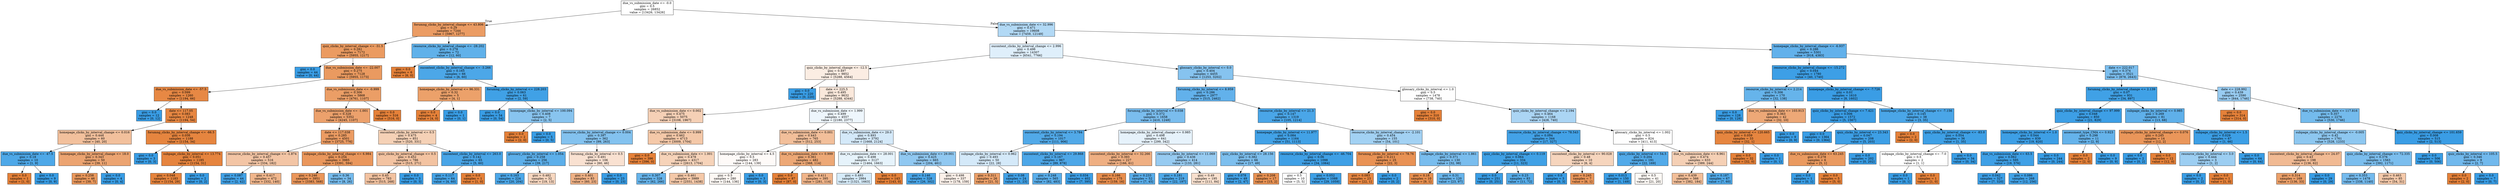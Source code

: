 digraph Tree {
node [shape=box, style="filled", color="black"] ;
0 [label="due_vs_submission_date <= -0.0\ngini = 0.5\nsamples = 26852\nvalue = [13426, 13426]", fillcolor="#e5813900"] ;
1 [label="forumng_clicks_by_interval_change <= 43.806\ngini = 0.29\nsamples = 7244\nvalue = [5967, 1277]", fillcolor="#e58139c8"] ;
0 -> 1 [labeldistance=2.5, labelangle=45, headlabel="True"] ;
2 [label="quiz_clicks_by_interval_change <= -31.5\ngini = 0.282\nsamples = 7172\nvalue = [5955, 1217]", fillcolor="#e58139cb"] ;
1 -> 2 ;
3 [label="gini = 0.0\nsamples = 44\nvalue = [0, 44]", fillcolor="#399de5ff"] ;
2 -> 3 ;
4 [label="due_vs_submission_date <= -22.007\ngini = 0.275\nsamples = 7128\nvalue = [5955, 1173]", fillcolor="#e58139cd"] ;
2 -> 4 ;
5 [label="due_vs_submission_date <= -57.5\ngini = 0.099\nsamples = 1260\nvalue = [1194, 66]", fillcolor="#e58139f1"] ;
4 -> 5 ;
6 [label="gini = 0.0\nsamples = 12\nvalue = [0, 12]", fillcolor="#399de5ff"] ;
5 -> 6 ;
7 [label="date <= 117.05\ngini = 0.083\nsamples = 1248\nvalue = [1194, 54]", fillcolor="#e58139f3"] ;
5 -> 7 ;
8 [label="homepage_clicks_by_interval_change <= 0.016\ngini = 0.444\nsamples = 60\nvalue = [40, 20]", fillcolor="#e581397f"] ;
7 -> 8 ;
9 [label="due_vs_submission_date <= -47.5\ngini = 0.18\nsamples = 10\nvalue = [1, 9]", fillcolor="#399de5e3"] ;
8 -> 9 ;
10 [label="gini = 0.0\nsamples = 1\nvalue = [1, 0]", fillcolor="#e58139ff"] ;
9 -> 10 ;
11 [label="gini = 0.0\nsamples = 9\nvalue = [0, 9]", fillcolor="#399de5ff"] ;
9 -> 11 ;
12 [label="homepage_clicks_by_interval_change <= 18.0\ngini = 0.343\nsamples = 50\nvalue = [39, 11]", fillcolor="#e58139b7"] ;
8 -> 12 ;
13 [label="gini = 0.258\nsamples = 46\nvalue = [39, 7]", fillcolor="#e58139d1"] ;
12 -> 13 ;
14 [label="gini = 0.0\nsamples = 4\nvalue = [0, 4]", fillcolor="#399de5ff"] ;
12 -> 14 ;
15 [label="forumng_clicks_by_interval_change <= -66.5\ngini = 0.056\nsamples = 1188\nvalue = [1154, 34]", fillcolor="#e58139f7"] ;
7 -> 15 ;
16 [label="gini = 0.0\nsamples = 3\nvalue = [0, 3]", fillcolor="#399de5ff"] ;
15 -> 16 ;
17 [label="subpage_clicks_by_interval <= 13.774\ngini = 0.051\nsamples = 1185\nvalue = [1154, 31]", fillcolor="#e58139f8"] ;
15 -> 17 ;
18 [label="gini = 0.048\nsamples = 1183\nvalue = [1154, 29]", fillcolor="#e58139f9"] ;
17 -> 18 ;
19 [label="gini = 0.0\nsamples = 2\nvalue = [0, 2]", fillcolor="#399de5ff"] ;
17 -> 19 ;
20 [label="due_vs_submission_date <= -0.999\ngini = 0.306\nsamples = 5868\nvalue = [4761, 1107]", fillcolor="#e58139c4"] ;
4 -> 20 ;
21 [label="due_vs_submission_date <= -1.001\ngini = 0.328\nsamples = 5352\nvalue = [4245, 1107]", fillcolor="#e58139bd"] ;
20 -> 21 ;
22 [label="date <= 117.038\ngini = 0.285\nsamples = 4501\nvalue = [3725, 776]", fillcolor="#e58139ca"] ;
21 -> 22 ;
23 [label="resource_clicks_by_interval_change <= -1.874\ngini = 0.457\nsamples = 516\nvalue = [334, 182]", fillcolor="#e5813974"] ;
22 -> 23 ;
24 [label="gini = 0.087\nsamples = 44\nvalue = [2, 42]", fillcolor="#399de5f3"] ;
23 -> 24 ;
25 [label="gini = 0.417\nsamples = 472\nvalue = [332, 140]", fillcolor="#e5813993"] ;
23 -> 25 ;
26 [label="subpage_clicks_by_interval_change <= 6.984\ngini = 0.254\nsamples = 3985\nvalue = [3391, 594]", fillcolor="#e58139d2"] ;
22 -> 26 ;
27 [label="gini = 0.246\nsamples = 3951\nvalue = [3383, 568]", fillcolor="#e58139d4"] ;
26 -> 27 ;
28 [label="gini = 0.36\nsamples = 34\nvalue = [8, 26]", fillcolor="#399de5b1"] ;
26 -> 28 ;
29 [label="oucontent_clicks_by_interval <= 0.5\ngini = 0.475\nsamples = 851\nvalue = [520, 331]", fillcolor="#e581395d"] ;
21 -> 29 ;
30 [label="quiz_clicks_by_interval_change <= 0.5\ngini = 0.452\nsamples = 786\nvalue = [515, 271]", fillcolor="#e5813979"] ;
29 -> 30 ;
31 [label="gini = 0.45\nsamples = 783\nvalue = [515, 268]", fillcolor="#e581397a"] ;
30 -> 31 ;
32 [label="gini = 0.0\nsamples = 3\nvalue = [0, 3]", fillcolor="#399de5ff"] ;
30 -> 32 ;
33 [label="oucontent_clicks_by_interval <= 263.0\ngini = 0.142\nsamples = 65\nvalue = [5, 60]", fillcolor="#399de5ea"] ;
29 -> 33 ;
34 [label="gini = 0.117\nsamples = 64\nvalue = [4, 60]", fillcolor="#399de5ee"] ;
33 -> 34 ;
35 [label="gini = 0.0\nsamples = 1\nvalue = [1, 0]", fillcolor="#e58139ff"] ;
33 -> 35 ;
36 [label="gini = 0.0\nsamples = 516\nvalue = [516, 0]", fillcolor="#e58139ff"] ;
20 -> 36 ;
37 [label="resource_clicks_by_interval_change <= -28.202\ngini = 0.278\nsamples = 72\nvalue = [12, 60]", fillcolor="#399de5cc"] ;
1 -> 37 ;
38 [label="gini = 0.0\nsamples = 6\nvalue = [6, 0]", fillcolor="#e58139ff"] ;
37 -> 38 ;
39 [label="oucontent_clicks_by_interval_change <= -3.266\ngini = 0.165\nsamples = 66\nvalue = [6, 60]", fillcolor="#399de5e6"] ;
37 -> 39 ;
40 [label="homepage_clicks_by_interval <= 96.331\ngini = 0.32\nsamples = 5\nvalue = [4, 1]", fillcolor="#e58139bf"] ;
39 -> 40 ;
41 [label="gini = 0.0\nsamples = 4\nvalue = [4, 0]", fillcolor="#e58139ff"] ;
40 -> 41 ;
42 [label="gini = 0.0\nsamples = 1\nvalue = [0, 1]", fillcolor="#399de5ff"] ;
40 -> 42 ;
43 [label="forumng_clicks_by_interval <= 228.203\ngini = 0.063\nsamples = 61\nvalue = [2, 59]", fillcolor="#399de5f6"] ;
39 -> 43 ;
44 [label="gini = 0.0\nsamples = 54\nvalue = [0, 54]", fillcolor="#399de5ff"] ;
43 -> 44 ;
45 [label="homepage_clicks_by_interval <= 100.094\ngini = 0.408\nsamples = 7\nvalue = [2, 5]", fillcolor="#399de599"] ;
43 -> 45 ;
46 [label="gini = 0.0\nsamples = 2\nvalue = [2, 0]", fillcolor="#e58139ff"] ;
45 -> 46 ;
47 [label="gini = 0.0\nsamples = 5\nvalue = [0, 5]", fillcolor="#399de5ff"] ;
45 -> 47 ;
48 [label="due_vs_submission_date <= 32.996\ngini = 0.471\nsamples = 19608\nvalue = [7459, 12149]", fillcolor="#399de562"] ;
0 -> 48 [labeldistance=2.5, labelangle=-45, headlabel="False"] ;
49 [label="oucontent_clicks_by_interval_change <= 2.996\ngini = 0.496\nsamples = 14307\nvalue = [6541, 7766]", fillcolor="#399de528"] ;
48 -> 49 ;
50 [label="quiz_clicks_by_interval_change <= -12.5\ngini = 0.497\nsamples = 9852\nvalue = [5288, 4564]", fillcolor="#e5813923"] ;
49 -> 50 ;
51 [label="gini = 0.0\nsamples = 220\nvalue = [0, 220]", fillcolor="#399de5ff"] ;
50 -> 51 ;
52 [label="date <= 225.5\ngini = 0.495\nsamples = 9632\nvalue = [5288, 4344]", fillcolor="#e581392e"] ;
50 -> 52 ;
53 [label="due_vs_submission_date <= 0.002\ngini = 0.475\nsamples = 5075\nvalue = [3108, 1967]", fillcolor="#e581395e"] ;
52 -> 53 ;
54 [label="resource_clicks_by_interval_change <= 0.004\ngini = 0.397\nsamples = 362\nvalue = [99, 263]", fillcolor="#399de59f"] ;
53 -> 54 ;
55 [label="glossary_clicks_by_interval <= 1.054\ngini = 0.258\nsamples = 256\nvalue = [39, 217]", fillcolor="#399de5d1"] ;
54 -> 55 ;
56 [label="gini = 0.163\nsamples = 224\nvalue = [20, 204]", fillcolor="#399de5e6"] ;
55 -> 56 ;
57 [label="gini = 0.482\nsamples = 32\nvalue = [19, 13]", fillcolor="#e5813951"] ;
55 -> 57 ;
58 [label="forumng_clicks_by_interval <= 0.5\ngini = 0.491\nsamples = 106\nvalue = [60, 46]", fillcolor="#e581393b"] ;
54 -> 58 ;
59 [label="gini = 0.401\nsamples = 83\nvalue = [60, 23]", fillcolor="#e581399d"] ;
58 -> 59 ;
60 [label="gini = 0.0\nsamples = 23\nvalue = [0, 23]", fillcolor="#399de5ff"] ;
58 -> 60 ;
61 [label="due_vs_submission_date <= 0.999\ngini = 0.462\nsamples = 4713\nvalue = [3009, 1704]", fillcolor="#e581396f"] ;
53 -> 61 ;
62 [label="gini = 0.0\nsamples = 396\nvalue = [396, 0]", fillcolor="#e58139ff"] ;
61 -> 62 ;
63 [label="due_vs_submission_date <= 1.001\ngini = 0.478\nsamples = 4317\nvalue = [2613, 1704]", fillcolor="#e5813959"] ;
61 -> 63 ;
64 [label="gini = 0.307\nsamples = 328\nvalue = [62, 266]", fillcolor="#399de5c4"] ;
63 -> 64 ;
65 [label="gini = 0.461\nsamples = 3989\nvalue = [2551, 1438]", fillcolor="#e581396f"] ;
63 -> 65 ;
66 [label="due_vs_submission_date <= 1.999\ngini = 0.499\nsamples = 4557\nvalue = [2180, 2377]", fillcolor="#399de515"] ;
52 -> 66 ;
67 [label="due_vs_submission_date <= 0.001\ngini = 0.443\nsamples = 765\nvalue = [512, 253]", fillcolor="#e5813981"] ;
66 -> 67 ;
68 [label="homepage_clicks_by_interval <= 4.5\ngini = 0.5\nsamples = 283\nvalue = [144, 139]", fillcolor="#e5813909"] ;
67 -> 68 ;
69 [label="gini = 0.5\nsamples = 280\nvalue = [144, 136]", fillcolor="#e581390e"] ;
68 -> 69 ;
70 [label="gini = 0.0\nsamples = 3\nvalue = [0, 3]", fillcolor="#399de5ff"] ;
68 -> 70 ;
71 [label="due_vs_submission_date <= 0.999\ngini = 0.361\nsamples = 482\nvalue = [368, 114]", fillcolor="#e58139b0"] ;
67 -> 71 ;
72 [label="gini = 0.0\nsamples = 87\nvalue = [87, 0]", fillcolor="#e58139ff"] ;
71 -> 72 ;
73 [label="gini = 0.411\nsamples = 395\nvalue = [281, 114]", fillcolor="#e5813998"] ;
71 -> 73 ;
74 [label="due_vs_submission_date <= 29.0\ngini = 0.493\nsamples = 3792\nvalue = [1668, 2124]", fillcolor="#399de537"] ;
66 -> 74 ;
75 [label="due_vs_submission_date <= 28.001\ngini = 0.498\nsamples = 3127\nvalue = [1464, 1663]", fillcolor="#399de51f"] ;
74 -> 75 ;
76 [label="gini = 0.493\nsamples = 2984\nvalue = [1321, 1663]", fillcolor="#399de534"] ;
75 -> 76 ;
77 [label="gini = 0.0\nsamples = 143\nvalue = [143, 0]", fillcolor="#e58139ff"] ;
75 -> 77 ;
78 [label="due_vs_submission_date <= 29.001\ngini = 0.425\nsamples = 665\nvalue = [204, 461]", fillcolor="#399de58e"] ;
74 -> 78 ;
79 [label="gini = 0.146\nsamples = 328\nvalue = [26, 302]", fillcolor="#399de5e9"] ;
78 -> 79 ;
80 [label="gini = 0.498\nsamples = 337\nvalue = [178, 159]", fillcolor="#e581391b"] ;
78 -> 80 ;
81 [label="glossary_clicks_by_interval <= 0.0\ngini = 0.404\nsamples = 4455\nvalue = [1253, 3202]", fillcolor="#399de59b"] ;
49 -> 81 ;
82 [label="forumng_clicks_by_interval <= 8.959\ngini = 0.286\nsamples = 2977\nvalue = [515, 2462]", fillcolor="#399de5ca"] ;
81 -> 82 ;
83 [label="forumng_clicks_by_interval <= 0.038\ngini = 0.372\nsamples = 1658\nvalue = [410, 1248]", fillcolor="#399de5ab"] ;
82 -> 83 ;
84 [label="oucontent_clicks_by_interval <= 3.784\ngini = 0.194\nsamples = 1017\nvalue = [111, 906]", fillcolor="#399de5e0"] ;
83 -> 84 ;
85 [label="subpage_clicks_by_interval <= 0.962\ngini = 0.493\nsamples = 50\nvalue = [22, 28]", fillcolor="#399de537"] ;
84 -> 85 ;
86 [label="gini = 0.311\nsamples = 26\nvalue = [21, 5]", fillcolor="#e58139c2"] ;
85 -> 86 ;
87 [label="gini = 0.08\nsamples = 24\nvalue = [1, 23]", fillcolor="#399de5f4"] ;
85 -> 87 ;
88 [label="oucontent_clicks_by_interval <= 29.868\ngini = 0.167\nsamples = 967\nvalue = [89, 878]", fillcolor="#399de5e5"] ;
84 -> 88 ;
89 [label="gini = 0.248\nsamples = 565\nvalue = [82, 483]", fillcolor="#399de5d4"] ;
88 -> 89 ;
90 [label="gini = 0.034\nsamples = 402\nvalue = [7, 395]", fillcolor="#399de5fa"] ;
88 -> 90 ;
91 [label="homepage_clicks_by_interval_change <= 0.985\ngini = 0.498\nsamples = 641\nvalue = [299, 342]", fillcolor="#399de520"] ;
83 -> 91 ;
92 [label="oucontent_clicks_by_interval <= 32.266\ngini = 0.393\nsamples = 227\nvalue = [166, 61]", fillcolor="#e58139a1"] ;
91 -> 92 ;
93 [label="gini = 0.166\nsamples = 175\nvalue = [159, 16]", fillcolor="#e58139e5"] ;
92 -> 93 ;
94 [label="gini = 0.233\nsamples = 52\nvalue = [7, 45]", fillcolor="#399de5d7"] ;
92 -> 94 ;
95 [label="resource_clicks_by_interval <= 11.069\ngini = 0.436\nsamples = 414\nvalue = [133, 281]", fillcolor="#399de586"] ;
91 -> 95 ;
96 [label="gini = 0.181\nsamples = 219\nvalue = [22, 197]", fillcolor="#399de5e3"] ;
95 -> 96 ;
97 [label="gini = 0.49\nsamples = 195\nvalue = [111, 84]", fillcolor="#e581393e"] ;
95 -> 97 ;
98 [label="resource_clicks_by_interval <= 21.3\ngini = 0.147\nsamples = 1319\nvalue = [105, 1214]", fillcolor="#399de5e9"] ;
82 -> 98 ;
99 [label="homepage_clicks_by_interval <= 11.977\ngini = 0.084\nsamples = 1164\nvalue = [51, 1113]", fillcolor="#399de5f3"] ;
98 -> 99 ;
100 [label="quiz_clicks_by_interval <= 28.156\ngini = 0.382\nsamples = 66\nvalue = [17, 49]", fillcolor="#399de5a7"] ;
99 -> 100 ;
101 [label="gini = 0.078\nsamples = 49\nvalue = [2, 47]", fillcolor="#399de5f4"] ;
100 -> 101 ;
102 [label="gini = 0.208\nsamples = 17\nvalue = [15, 2]", fillcolor="#e58139dd"] ;
100 -> 102 ;
103 [label="resource_clicks_by_interval_change <= -46.704\ngini = 0.06\nsamples = 1098\nvalue = [34, 1064]", fillcolor="#399de5f7"] ;
99 -> 103 ;
104 [label="gini = 0.5\nsamples = 10\nvalue = [5, 5]", fillcolor="#e5813900"] ;
103 -> 104 ;
105 [label="gini = 0.052\nsamples = 1088\nvalue = [29, 1059]", fillcolor="#399de5f8"] ;
103 -> 105 ;
106 [label="resource_clicks_by_interval_change <= -2.101\ngini = 0.454\nsamples = 155\nvalue = [54, 101]", fillcolor="#399de577"] ;
98 -> 106 ;
107 [label="forumng_clicks_by_interval <= 78.76\ngini = 0.211\nsamples = 25\nvalue = [22, 3]", fillcolor="#e58139dc"] ;
106 -> 107 ;
108 [label="gini = 0.083\nsamples = 23\nvalue = [22, 1]", fillcolor="#e58139f3"] ;
107 -> 108 ;
109 [label="gini = 0.0\nsamples = 2\nvalue = [0, 2]", fillcolor="#399de5ff"] ;
107 -> 109 ;
110 [label="subpage_clicks_by_interval <= 1.861\ngini = 0.371\nsamples = 130\nvalue = [32, 98]", fillcolor="#399de5ac"] ;
106 -> 110 ;
111 [label="gini = 0.18\nsamples = 10\nvalue = [9, 1]", fillcolor="#e58139e3"] ;
110 -> 111 ;
112 [label="gini = 0.31\nsamples = 120\nvalue = [23, 97]", fillcolor="#399de5c3"] ;
110 -> 112 ;
113 [label="glossary_clicks_by_interval <= 1.0\ngini = 0.5\nsamples = 1478\nvalue = [738, 740]", fillcolor="#399de501"] ;
81 -> 113 ;
114 [label="gini = 0.0\nsamples = 310\nvalue = [310, 0]", fillcolor="#e58139ff"] ;
113 -> 114 ;
115 [label="quiz_clicks_by_interval_change <= 2.194\ngini = 0.464\nsamples = 1168\nvalue = [428, 740]", fillcolor="#399de56c"] ;
113 -> 115 ;
116 [label="resource_clicks_by_interval_change <= 78.543\ngini = 0.094\nsamples = 344\nvalue = [17, 327]", fillcolor="#399de5f2"] ;
115 -> 116 ;
117 [label="quiz_clicks_by_interval_change <= 0.119\ngini = 0.064\nsamples = 334\nvalue = [11, 323]", fillcolor="#399de5f6"] ;
116 -> 117 ;
118 [label="gini = 0.0\nsamples = 251\nvalue = [0, 251]", fillcolor="#399de5ff"] ;
117 -> 118 ;
119 [label="gini = 0.23\nsamples = 83\nvalue = [11, 72]", fillcolor="#399de5d8"] ;
117 -> 119 ;
120 [label="oucontent_clicks_by_interval <= 90.028\ngini = 0.48\nsamples = 10\nvalue = [6, 4]", fillcolor="#e5813955"] ;
116 -> 120 ;
121 [label="gini = 0.0\nsamples = 3\nvalue = [0, 3]", fillcolor="#399de5ff"] ;
120 -> 121 ;
122 [label="gini = 0.245\nsamples = 7\nvalue = [6, 1]", fillcolor="#e58139d4"] ;
120 -> 122 ;
123 [label="glossary_clicks_by_interval <= 1.002\ngini = 0.5\nsamples = 824\nvalue = [411, 413]", fillcolor="#399de501"] ;
115 -> 123 ;
124 [label="quiz_clicks_by_interval <= 54.5\ngini = 0.204\nsamples = 191\nvalue = [22, 169]", fillcolor="#399de5de"] ;
123 -> 124 ;
125 [label="gini = 0.013\nsamples = 150\nvalue = [1, 149]", fillcolor="#399de5fd"] ;
124 -> 125 ;
126 [label="gini = 0.5\nsamples = 41\nvalue = [21, 20]", fillcolor="#e581390c"] ;
124 -> 126 ;
127 [label="due_vs_submission_date <= 6.961\ngini = 0.474\nsamples = 633\nvalue = [389, 244]", fillcolor="#e581395f"] ;
123 -> 127 ;
128 [label="gini = 0.439\nsamples = 566\nvalue = [382, 184]", fillcolor="#e5813984"] ;
127 -> 128 ;
129 [label="gini = 0.187\nsamples = 67\nvalue = [7, 60]", fillcolor="#399de5e1"] ;
127 -> 129 ;
130 [label="homepage_clicks_by_interval_change <= -6.937\ngini = 0.286\nsamples = 5301\nvalue = [918, 4383]", fillcolor="#399de5ca"] ;
48 -> 130 ;
131 [label="resource_clicks_by_interval_change <= -15.272\ngini = 0.044\nsamples = 1780\nvalue = [40, 1740]", fillcolor="#399de5f9"] ;
130 -> 131 ;
132 [label="resource_clicks_by_interval <= 2.214\ngini = 0.306\nsamples = 170\nvalue = [32, 138]", fillcolor="#399de5c4"] ;
131 -> 132 ;
133 [label="gini = 0.0\nsamples = 128\nvalue = [0, 128]", fillcolor="#399de5ff"] ;
132 -> 133 ;
134 [label="due_vs_submission_date <= 103.913\ngini = 0.363\nsamples = 42\nvalue = [32, 10]", fillcolor="#e58139af"] ;
132 -> 134 ;
135 [label="quiz_clicks_by_interval <= 120.665\ngini = 0.059\nsamples = 33\nvalue = [32, 1]", fillcolor="#e58139f7"] ;
134 -> 135 ;
136 [label="gini = 0.0\nsamples = 32\nvalue = [32, 0]", fillcolor="#e58139ff"] ;
135 -> 136 ;
137 [label="gini = 0.0\nsamples = 1\nvalue = [0, 1]", fillcolor="#399de5ff"] ;
135 -> 137 ;
138 [label="gini = 0.0\nsamples = 9\nvalue = [0, 9]", fillcolor="#399de5ff"] ;
134 -> 138 ;
139 [label="homepage_clicks_by_interval_change <= -7.726\ngini = 0.01\nsamples = 1610\nvalue = [8, 1602]", fillcolor="#399de5fe"] ;
131 -> 139 ;
140 [label="quiz_clicks_by_interval_change <= 7.421\ngini = 0.006\nsamples = 1572\nvalue = [5, 1567]", fillcolor="#399de5fe"] ;
139 -> 140 ;
141 [label="gini = 0.0\nsamples = 1364\nvalue = [0, 1364]", fillcolor="#399de5ff"] ;
140 -> 141 ;
142 [label="quiz_clicks_by_interval <= 23.343\ngini = 0.047\nsamples = 208\nvalue = [5, 203]", fillcolor="#399de5f9"] ;
140 -> 142 ;
143 [label="due_vs_submission_date <= 63.245\ngini = 0.278\nsamples = 6\nvalue = [5, 1]", fillcolor="#e58139cc"] ;
142 -> 143 ;
144 [label="gini = 0.0\nsamples = 1\nvalue = [0, 1]", fillcolor="#399de5ff"] ;
143 -> 144 ;
145 [label="gini = 0.0\nsamples = 5\nvalue = [5, 0]", fillcolor="#e58139ff"] ;
143 -> 145 ;
146 [label="gini = 0.0\nsamples = 202\nvalue = [0, 202]", fillcolor="#399de5ff"] ;
142 -> 146 ;
147 [label="homepage_clicks_by_interval_change <= -7.156\ngini = 0.145\nsamples = 38\nvalue = [3, 35]", fillcolor="#399de5e9"] ;
139 -> 147 ;
148 [label="gini = 0.0\nsamples = 2\nvalue = [2, 0]", fillcolor="#e58139ff"] ;
147 -> 148 ;
149 [label="quiz_clicks_by_interval_change <= -83.0\ngini = 0.054\nsamples = 36\nvalue = [1, 35]", fillcolor="#399de5f8"] ;
147 -> 149 ;
150 [label="subpage_clicks_by_interval_change <= -7.0\ngini = 0.5\nsamples = 2\nvalue = [1, 1]", fillcolor="#e5813900"] ;
149 -> 150 ;
151 [label="gini = 0.0\nsamples = 1\nvalue = [0, 1]", fillcolor="#399de5ff"] ;
150 -> 151 ;
152 [label="gini = 0.0\nsamples = 1\nvalue = [1, 0]", fillcolor="#e58139ff"] ;
150 -> 152 ;
153 [label="gini = 0.0\nsamples = 34\nvalue = [0, 34]", fillcolor="#399de5ff"] ;
149 -> 153 ;
154 [label="date <= 222.017\ngini = 0.374\nsamples = 3521\nvalue = [878, 2643]", fillcolor="#399de5aa"] ;
130 -> 154 ;
155 [label="forumng_clicks_by_interval_change <= 2.139\ngini = 0.07\nsamples = 931\nvalue = [34, 897]", fillcolor="#399de5f5"] ;
154 -> 155 ;
156 [label="quiz_clicks_by_interval_change <= 97.999\ngini = 0.048\nsamples = 850\nvalue = [21, 829]", fillcolor="#399de5f9"] ;
155 -> 156 ;
157 [label="homepage_clicks_by_interval <= 1.0\ngini = 0.044\nsamples = 839\nvalue = [19, 820]", fillcolor="#399de5f9"] ;
156 -> 157 ;
158 [label="due_vs_submission_date <= 63.5\ngini = 0.062\nsamples = 595\nvalue = [19, 576]", fillcolor="#399de5f7"] ;
157 -> 158 ;
159 [label="gini = 0.042\nsamples = 327\nvalue = [7, 320]", fillcolor="#399de5f9"] ;
158 -> 159 ;
160 [label="gini = 0.086\nsamples = 268\nvalue = [12, 256]", fillcolor="#399de5f3"] ;
158 -> 160 ;
161 [label="gini = 0.0\nsamples = 244\nvalue = [0, 244]", fillcolor="#399de5ff"] ;
157 -> 161 ;
162 [label="assessment_type_CMA <= 0.923\ngini = 0.298\nsamples = 11\nvalue = [2, 9]", fillcolor="#399de5c6"] ;
156 -> 162 ;
163 [label="gini = 0.0\nsamples = 2\nvalue = [2, 0]", fillcolor="#e58139ff"] ;
162 -> 163 ;
164 [label="gini = 0.0\nsamples = 9\nvalue = [0, 9]", fillcolor="#399de5ff"] ;
162 -> 164 ;
165 [label="subpage_clicks_by_interval <= 0.985\ngini = 0.269\nsamples = 81\nvalue = [13, 68]", fillcolor="#399de5ce"] ;
155 -> 165 ;
166 [label="subpage_clicks_by_interval_change <= 0.076\ngini = 0.245\nsamples = 14\nvalue = [12, 2]", fillcolor="#e58139d4"] ;
165 -> 166 ;
167 [label="gini = 0.0\nsamples = 2\nvalue = [0, 2]", fillcolor="#399de5ff"] ;
166 -> 167 ;
168 [label="gini = 0.0\nsamples = 12\nvalue = [12, 0]", fillcolor="#e58139ff"] ;
166 -> 168 ;
169 [label="subpage_clicks_by_interval <= 1.5\ngini = 0.029\nsamples = 67\nvalue = [1, 66]", fillcolor="#399de5fb"] ;
165 -> 169 ;
170 [label="resource_clicks_by_interval <= 3.0\ngini = 0.444\nsamples = 3\nvalue = [1, 2]", fillcolor="#399de57f"] ;
169 -> 170 ;
171 [label="gini = 0.0\nsamples = 2\nvalue = [0, 2]", fillcolor="#399de5ff"] ;
170 -> 171 ;
172 [label="gini = 0.0\nsamples = 1\nvalue = [1, 0]", fillcolor="#e58139ff"] ;
170 -> 172 ;
173 [label="gini = 0.0\nsamples = 64\nvalue = [0, 64]", fillcolor="#399de5ff"] ;
169 -> 173 ;
174 [label="date <= 228.992\ngini = 0.439\nsamples = 2590\nvalue = [844, 1746]", fillcolor="#399de584"] ;
154 -> 174 ;
175 [label="gini = 0.0\nsamples = 314\nvalue = [314, 0]", fillcolor="#e58139ff"] ;
174 -> 175 ;
176 [label="due_vs_submission_date <= 117.816\ngini = 0.357\nsamples = 2276\nvalue = [530, 1746]", fillcolor="#399de5b2"] ;
174 -> 176 ;
177 [label="subpage_clicks_by_interval_change <= -0.005\ngini = 0.42\nsamples = 1761\nvalue = [528, 1233]", fillcolor="#399de592"] ;
176 -> 177 ;
178 [label="oucontent_clicks_by_interval_change <= 24.07\ngini = 0.43\nsamples = 198\nvalue = [136, 62]", fillcolor="#e581398b"] ;
177 -> 178 ;
179 [label="gini = 0.314\nsamples = 169\nvalue = [136, 33]", fillcolor="#e58139c1"] ;
178 -> 179 ;
180 [label="gini = 0.0\nsamples = 29\nvalue = [0, 29]", fillcolor="#399de5ff"] ;
178 -> 180 ;
181 [label="quiz_clicks_by_interval_change <= 72.335\ngini = 0.376\nsamples = 1563\nvalue = [392, 1171]", fillcolor="#399de5aa"] ;
177 -> 181 ;
182 [label="gini = 0.353\nsamples = 1478\nvalue = [338, 1140]", fillcolor="#399de5b3"] ;
181 -> 182 ;
183 [label="gini = 0.463\nsamples = 85\nvalue = [54, 31]", fillcolor="#e581396d"] ;
181 -> 183 ;
184 [label="quiz_clicks_by_interval_change <= 101.659\ngini = 0.008\nsamples = 515\nvalue = [2, 513]", fillcolor="#399de5fe"] ;
176 -> 184 ;
185 [label="gini = 0.0\nsamples = 506\nvalue = [0, 506]", fillcolor="#399de5ff"] ;
184 -> 185 ;
186 [label="quiz_clicks_by_interval <= 105.5\ngini = 0.346\nsamples = 9\nvalue = [2, 7]", fillcolor="#399de5b6"] ;
184 -> 186 ;
187 [label="gini = 0.0\nsamples = 2\nvalue = [2, 0]", fillcolor="#e58139ff"] ;
186 -> 187 ;
188 [label="gini = 0.0\nsamples = 7\nvalue = [0, 7]", fillcolor="#399de5ff"] ;
186 -> 188 ;
}